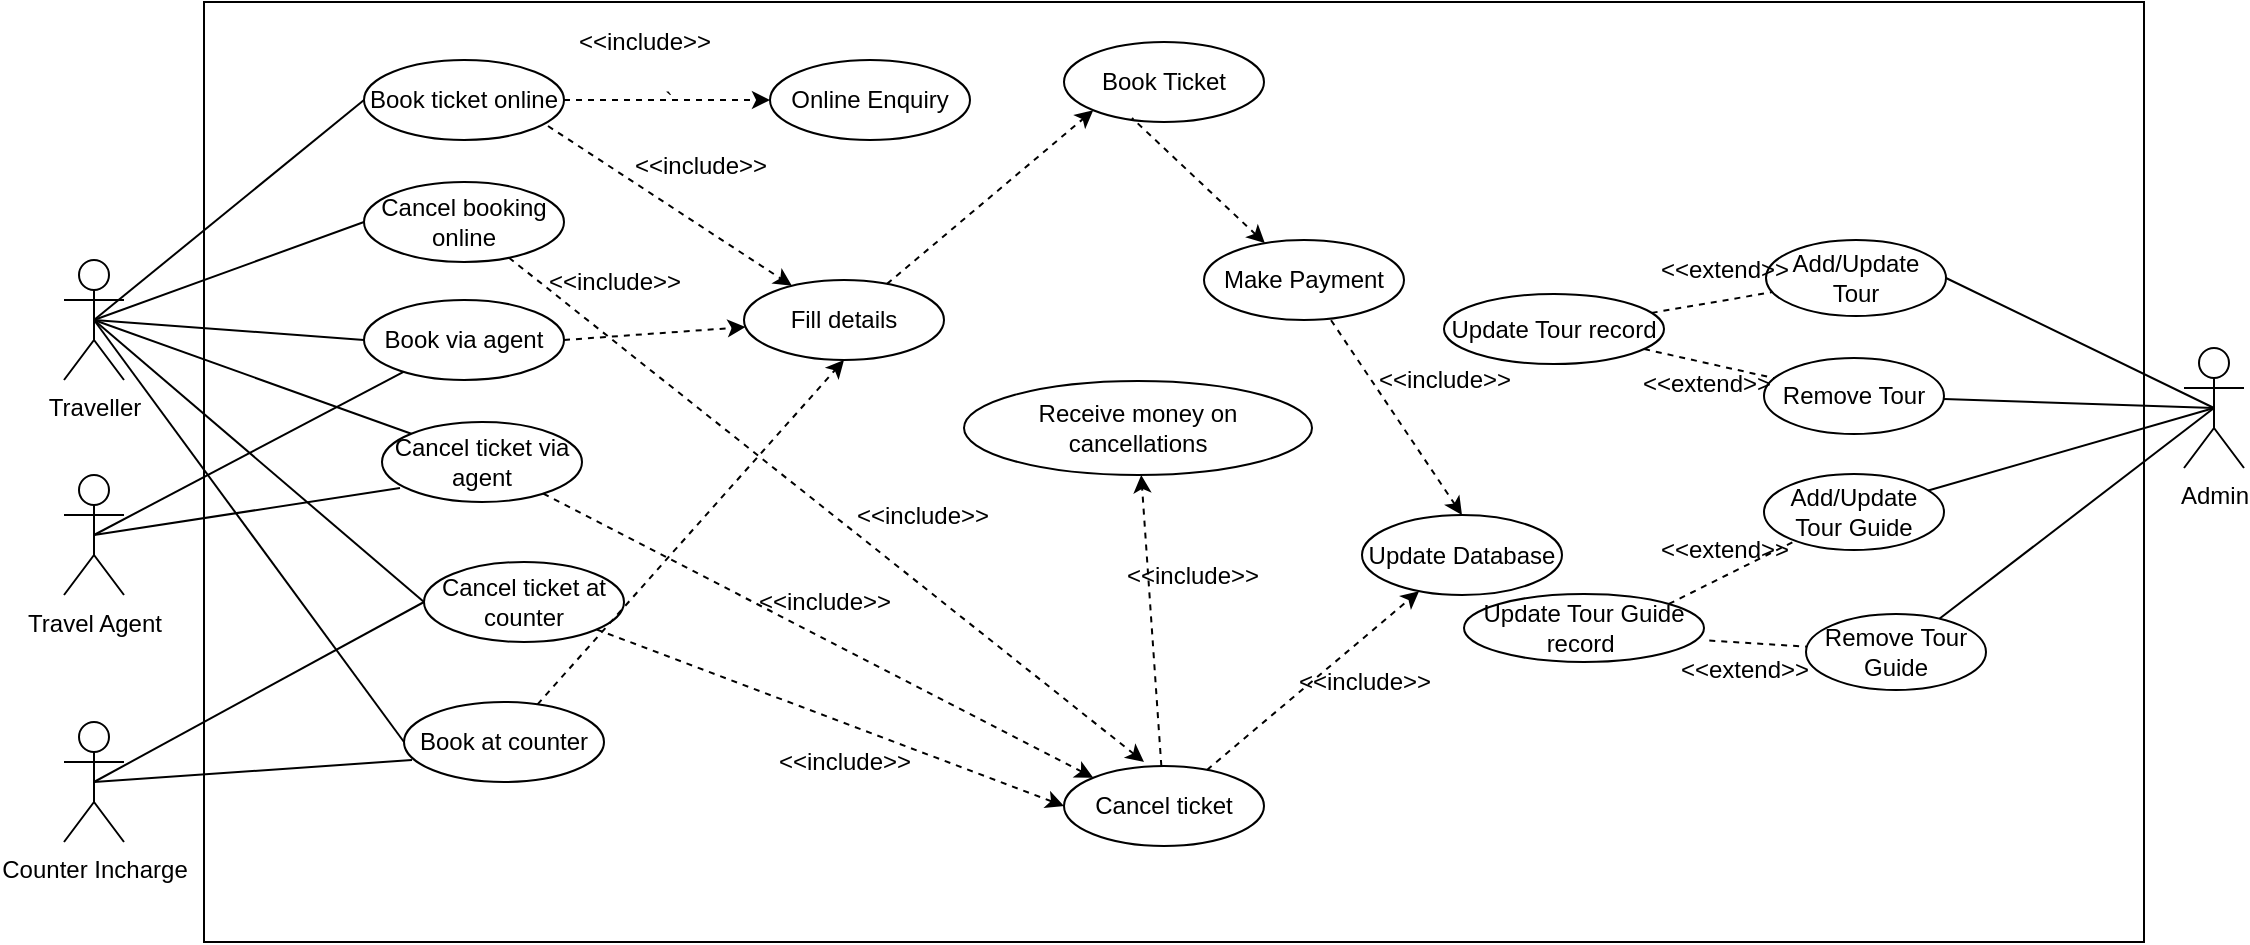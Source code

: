 <mxfile version="15.7.4" type="github">
  <diagram id="tS0CGx92xkzZ_2vOI0jc" name="Page-1">
    <mxGraphModel dx="1437" dy="825" grid="1" gridSize="10" guides="1" tooltips="1" connect="1" arrows="1" fold="1" page="1" pageScale="1" pageWidth="850" pageHeight="1100" math="0" shadow="0">
      <root>
        <mxCell id="0" />
        <mxCell id="1" parent="0" />
        <mxCell id="UIDWpFpECs-vzPdy6dzs-2" value="Cancel booking online" style="ellipse;whiteSpace=wrap;html=1;" vertex="1" parent="1">
          <mxGeometry x="200" y="100" width="100" height="40" as="geometry" />
        </mxCell>
        <mxCell id="UIDWpFpECs-vzPdy6dzs-3" value="Traveller" style="shape=umlActor;verticalLabelPosition=bottom;verticalAlign=top;html=1;outlineConnect=0;" vertex="1" parent="1">
          <mxGeometry x="50" y="139" width="30" height="60" as="geometry" />
        </mxCell>
        <mxCell id="UIDWpFpECs-vzPdy6dzs-4" value="Travel Agent" style="shape=umlActor;verticalLabelPosition=bottom;verticalAlign=top;html=1;outlineConnect=0;" vertex="1" parent="1">
          <mxGeometry x="50" y="246.5" width="30" height="60" as="geometry" />
        </mxCell>
        <mxCell id="UIDWpFpECs-vzPdy6dzs-5" value="Counter Incharge" style="shape=umlActor;verticalLabelPosition=bottom;verticalAlign=top;html=1;outlineConnect=0;" vertex="1" parent="1">
          <mxGeometry x="50" y="370" width="30" height="60" as="geometry" />
        </mxCell>
        <mxCell id="UIDWpFpECs-vzPdy6dzs-6" value="Admin" style="shape=umlActor;verticalLabelPosition=bottom;verticalAlign=top;html=1;outlineConnect=0;" vertex="1" parent="1">
          <mxGeometry x="1110" y="183" width="30" height="60" as="geometry" />
        </mxCell>
        <mxCell id="UIDWpFpECs-vzPdy6dzs-7" value="Book ticket online" style="ellipse;whiteSpace=wrap;html=1;" vertex="1" parent="1">
          <mxGeometry x="200" y="39" width="100" height="40" as="geometry" />
        </mxCell>
        <mxCell id="UIDWpFpECs-vzPdy6dzs-8" value="Book via agent" style="ellipse;whiteSpace=wrap;html=1;" vertex="1" parent="1">
          <mxGeometry x="200" y="159" width="100" height="40" as="geometry" />
        </mxCell>
        <mxCell id="UIDWpFpECs-vzPdy6dzs-9" value="Cancel ticket via agent" style="ellipse;whiteSpace=wrap;html=1;" vertex="1" parent="1">
          <mxGeometry x="209" y="220" width="100" height="40" as="geometry" />
        </mxCell>
        <mxCell id="UIDWpFpECs-vzPdy6dzs-10" value="Cancel ticket at counter" style="ellipse;whiteSpace=wrap;html=1;" vertex="1" parent="1">
          <mxGeometry x="230" y="290" width="100" height="40" as="geometry" />
        </mxCell>
        <mxCell id="UIDWpFpECs-vzPdy6dzs-11" value="Book at counter" style="ellipse;whiteSpace=wrap;html=1;" vertex="1" parent="1">
          <mxGeometry x="220" y="360" width="100" height="40" as="geometry" />
        </mxCell>
        <mxCell id="UIDWpFpECs-vzPdy6dzs-12" value="Online Enquiry" style="ellipse;whiteSpace=wrap;html=1;" vertex="1" parent="1">
          <mxGeometry x="403" y="39" width="100" height="40" as="geometry" />
        </mxCell>
        <mxCell id="UIDWpFpECs-vzPdy6dzs-13" value="Fill details" style="ellipse;whiteSpace=wrap;html=1;" vertex="1" parent="1">
          <mxGeometry x="390" y="149" width="100" height="40" as="geometry" />
        </mxCell>
        <mxCell id="UIDWpFpECs-vzPdy6dzs-14" value="Book Ticket" style="ellipse;whiteSpace=wrap;html=1;" vertex="1" parent="1">
          <mxGeometry x="550" y="30" width="100" height="40" as="geometry" />
        </mxCell>
        <mxCell id="UIDWpFpECs-vzPdy6dzs-15" value="Make Payment" style="ellipse;whiteSpace=wrap;html=1;" vertex="1" parent="1">
          <mxGeometry x="620" y="129" width="100" height="40" as="geometry" />
        </mxCell>
        <mxCell id="UIDWpFpECs-vzPdy6dzs-16" value="Cancel ticket" style="ellipse;whiteSpace=wrap;html=1;" vertex="1" parent="1">
          <mxGeometry x="550" y="392" width="100" height="40" as="geometry" />
        </mxCell>
        <mxCell id="UIDWpFpECs-vzPdy6dzs-17" value="Receive money on cancellations" style="ellipse;whiteSpace=wrap;html=1;" vertex="1" parent="1">
          <mxGeometry x="500" y="199.5" width="174" height="47" as="geometry" />
        </mxCell>
        <mxCell id="UIDWpFpECs-vzPdy6dzs-18" value="" style="endArrow=none;html=1;rounded=0;exitX=0.5;exitY=0.5;exitDx=0;exitDy=0;exitPerimeter=0;entryX=0;entryY=0.5;entryDx=0;entryDy=0;" edge="1" parent="1" source="UIDWpFpECs-vzPdy6dzs-3" target="UIDWpFpECs-vzPdy6dzs-7">
          <mxGeometry width="50" height="50" relative="1" as="geometry">
            <mxPoint x="400" y="250" as="sourcePoint" />
            <mxPoint x="450" y="200" as="targetPoint" />
          </mxGeometry>
        </mxCell>
        <mxCell id="UIDWpFpECs-vzPdy6dzs-19" value="" style="endArrow=none;html=1;rounded=0;entryX=0;entryY=0.5;entryDx=0;entryDy=0;exitX=0.5;exitY=0.5;exitDx=0;exitDy=0;exitPerimeter=0;" edge="1" parent="1" source="UIDWpFpECs-vzPdy6dzs-3" target="UIDWpFpECs-vzPdy6dzs-2">
          <mxGeometry width="50" height="50" relative="1" as="geometry">
            <mxPoint x="160" y="157" as="sourcePoint" />
            <mxPoint x="215" y="76" as="targetPoint" />
          </mxGeometry>
        </mxCell>
        <mxCell id="UIDWpFpECs-vzPdy6dzs-20" value="" style="endArrow=none;html=1;rounded=0;exitX=0.5;exitY=0.5;exitDx=0;exitDy=0;exitPerimeter=0;entryX=0;entryY=0.5;entryDx=0;entryDy=0;" edge="1" parent="1" source="UIDWpFpECs-vzPdy6dzs-3" target="UIDWpFpECs-vzPdy6dzs-8">
          <mxGeometry width="50" height="50" relative="1" as="geometry">
            <mxPoint x="176" y="189" as="sourcePoint" />
            <mxPoint x="231" y="108" as="targetPoint" />
          </mxGeometry>
        </mxCell>
        <mxCell id="UIDWpFpECs-vzPdy6dzs-21" value="" style="endArrow=none;html=1;rounded=0;entryX=0;entryY=0;entryDx=0;entryDy=0;exitX=0.5;exitY=0.5;exitDx=0;exitDy=0;exitPerimeter=0;" edge="1" parent="1" source="UIDWpFpECs-vzPdy6dzs-3" target="UIDWpFpECs-vzPdy6dzs-9">
          <mxGeometry width="50" height="50" relative="1" as="geometry">
            <mxPoint x="150" y="140" as="sourcePoint" />
            <mxPoint x="218" y="165" as="targetPoint" />
          </mxGeometry>
        </mxCell>
        <mxCell id="UIDWpFpECs-vzPdy6dzs-22" value="" style="endArrow=none;html=1;rounded=0;exitX=0.5;exitY=0.5;exitDx=0;exitDy=0;exitPerimeter=0;entryX=0;entryY=0.5;entryDx=0;entryDy=0;" edge="1" parent="1" source="UIDWpFpECs-vzPdy6dzs-3" target="UIDWpFpECs-vzPdy6dzs-10">
          <mxGeometry width="50" height="50" relative="1" as="geometry">
            <mxPoint x="155" y="155" as="sourcePoint" />
            <mxPoint x="210" y="74" as="targetPoint" />
          </mxGeometry>
        </mxCell>
        <mxCell id="UIDWpFpECs-vzPdy6dzs-24" value="" style="endArrow=none;html=1;rounded=0;exitX=0.5;exitY=0.5;exitDx=0;exitDy=0;exitPerimeter=0;entryX=0;entryY=0.5;entryDx=0;entryDy=0;" edge="1" parent="1" source="UIDWpFpECs-vzPdy6dzs-3" target="UIDWpFpECs-vzPdy6dzs-11">
          <mxGeometry width="50" height="50" relative="1" as="geometry">
            <mxPoint x="151" y="270" as="sourcePoint" />
            <mxPoint x="206" y="189" as="targetPoint" />
          </mxGeometry>
        </mxCell>
        <mxCell id="UIDWpFpECs-vzPdy6dzs-27" value="" style="endArrow=none;html=1;rounded=0;exitX=0.5;exitY=0.5;exitDx=0;exitDy=0;exitPerimeter=0;" edge="1" parent="1" source="UIDWpFpECs-vzPdy6dzs-4" target="UIDWpFpECs-vzPdy6dzs-8">
          <mxGeometry width="50" height="50" relative="1" as="geometry">
            <mxPoint x="400" y="250" as="sourcePoint" />
            <mxPoint x="450" y="200" as="targetPoint" />
          </mxGeometry>
        </mxCell>
        <mxCell id="UIDWpFpECs-vzPdy6dzs-28" value="" style="endArrow=none;html=1;rounded=0;entryX=0.09;entryY=0.825;entryDx=0;entryDy=0;entryPerimeter=0;exitX=0.5;exitY=0.5;exitDx=0;exitDy=0;exitPerimeter=0;" edge="1" parent="1" source="UIDWpFpECs-vzPdy6dzs-4" target="UIDWpFpECs-vzPdy6dzs-9">
          <mxGeometry width="50" height="50" relative="1" as="geometry">
            <mxPoint x="73" y="337.94" as="sourcePoint" />
            <mxPoint x="231.913" y="234.002" as="targetPoint" />
          </mxGeometry>
        </mxCell>
        <mxCell id="UIDWpFpECs-vzPdy6dzs-29" value="" style="endArrow=none;html=1;rounded=0;entryX=0;entryY=0.5;entryDx=0;entryDy=0;exitX=0.5;exitY=0.5;exitDx=0;exitDy=0;exitPerimeter=0;" edge="1" parent="1" source="UIDWpFpECs-vzPdy6dzs-5" target="UIDWpFpECs-vzPdy6dzs-10">
          <mxGeometry width="50" height="50" relative="1" as="geometry">
            <mxPoint x="400" y="310" as="sourcePoint" />
            <mxPoint x="450" y="260" as="targetPoint" />
          </mxGeometry>
        </mxCell>
        <mxCell id="UIDWpFpECs-vzPdy6dzs-30" value="" style="endArrow=none;html=1;rounded=0;entryX=0.04;entryY=0.725;entryDx=0;entryDy=0;entryPerimeter=0;exitX=0.5;exitY=0.5;exitDx=0;exitDy=0;exitPerimeter=0;" edge="1" parent="1" source="UIDWpFpECs-vzPdy6dzs-5" target="UIDWpFpECs-vzPdy6dzs-11">
          <mxGeometry width="50" height="50" relative="1" as="geometry">
            <mxPoint x="91" y="461" as="sourcePoint" />
            <mxPoint x="246" y="341" as="targetPoint" />
          </mxGeometry>
        </mxCell>
        <mxCell id="UIDWpFpECs-vzPdy6dzs-33" value="`" style="endArrow=classic;dashed=1;html=1;strokeWidth=1;rounded=0;endFill=1;" edge="1" parent="1" source="UIDWpFpECs-vzPdy6dzs-7" target="UIDWpFpECs-vzPdy6dzs-12">
          <mxGeometry width="50" height="50" relative="1" as="geometry">
            <mxPoint x="400" y="250" as="sourcePoint" />
            <mxPoint x="450" y="200" as="targetPoint" />
          </mxGeometry>
        </mxCell>
        <mxCell id="UIDWpFpECs-vzPdy6dzs-34" value="" style="endArrow=classic;dashed=1;html=1;strokeWidth=1;rounded=0;endFill=1;" edge="1" parent="1" source="UIDWpFpECs-vzPdy6dzs-2">
          <mxGeometry width="50" height="50" relative="1" as="geometry">
            <mxPoint x="300" y="95" as="sourcePoint" />
            <mxPoint x="590" y="390" as="targetPoint" />
          </mxGeometry>
        </mxCell>
        <mxCell id="UIDWpFpECs-vzPdy6dzs-35" value="" style="endArrow=classic;dashed=1;html=1;strokeWidth=1;rounded=0;exitX=0.92;exitY=0.825;exitDx=0;exitDy=0;exitPerimeter=0;endFill=1;" edge="1" parent="1" source="UIDWpFpECs-vzPdy6dzs-7" target="UIDWpFpECs-vzPdy6dzs-13">
          <mxGeometry width="50" height="50" relative="1" as="geometry">
            <mxPoint x="297" y="128" as="sourcePoint" />
            <mxPoint x="400" y="128" as="targetPoint" />
          </mxGeometry>
        </mxCell>
        <mxCell id="UIDWpFpECs-vzPdy6dzs-36" value="" style="endArrow=classic;dashed=1;html=1;strokeWidth=1;rounded=0;exitX=1;exitY=0.5;exitDx=0;exitDy=0;endFill=1;" edge="1" parent="1" source="UIDWpFpECs-vzPdy6dzs-8" target="UIDWpFpECs-vzPdy6dzs-13">
          <mxGeometry width="50" height="50" relative="1" as="geometry">
            <mxPoint x="340" y="180" as="sourcePoint" />
            <mxPoint x="443" y="180" as="targetPoint" />
          </mxGeometry>
        </mxCell>
        <mxCell id="UIDWpFpECs-vzPdy6dzs-37" value="" style="endArrow=classic;dashed=1;html=1;strokeWidth=1;rounded=0;entryX=0;entryY=0;entryDx=0;entryDy=0;endFill=1;" edge="1" parent="1" source="UIDWpFpECs-vzPdy6dzs-9" target="UIDWpFpECs-vzPdy6dzs-16">
          <mxGeometry width="50" height="50" relative="1" as="geometry">
            <mxPoint x="334" y="222" as="sourcePoint" />
            <mxPoint x="437" y="222" as="targetPoint" />
          </mxGeometry>
        </mxCell>
        <mxCell id="UIDWpFpECs-vzPdy6dzs-39" value="" style="endArrow=classic;dashed=1;html=1;strokeWidth=1;rounded=0;entryX=0;entryY=0.5;entryDx=0;entryDy=0;endFill=1;" edge="1" parent="1" source="UIDWpFpECs-vzPdy6dzs-10" target="UIDWpFpECs-vzPdy6dzs-16">
          <mxGeometry width="50" height="50" relative="1" as="geometry">
            <mxPoint x="272.0" y="281.002" as="sourcePoint" />
            <mxPoint x="546.965" y="423.068" as="targetPoint" />
          </mxGeometry>
        </mxCell>
        <mxCell id="UIDWpFpECs-vzPdy6dzs-40" value="" style="endArrow=classic;dashed=1;html=1;strokeWidth=1;rounded=0;entryX=0.5;entryY=1;entryDx=0;entryDy=0;endFill=1;" edge="1" parent="1" source="UIDWpFpECs-vzPdy6dzs-11" target="UIDWpFpECs-vzPdy6dzs-13">
          <mxGeometry width="50" height="50" relative="1" as="geometry">
            <mxPoint x="238.003" y="205.002" as="sourcePoint" />
            <mxPoint x="555.51" y="457.14" as="targetPoint" />
          </mxGeometry>
        </mxCell>
        <mxCell id="UIDWpFpECs-vzPdy6dzs-41" value="" style="endArrow=classic;dashed=1;html=1;strokeWidth=1;rounded=0;entryX=0;entryY=1;entryDx=0;entryDy=0;endFill=1;" edge="1" parent="1" source="UIDWpFpECs-vzPdy6dzs-13" target="UIDWpFpECs-vzPdy6dzs-14">
          <mxGeometry width="50" height="50" relative="1" as="geometry">
            <mxPoint x="526" y="165" as="sourcePoint" />
            <mxPoint x="632.207" y="216.564" as="targetPoint" />
          </mxGeometry>
        </mxCell>
        <mxCell id="UIDWpFpECs-vzPdy6dzs-42" value="" style="endArrow=none;dashed=1;html=1;strokeWidth=1;rounded=0;entryX=0.34;entryY=0.95;entryDx=0;entryDy=0;entryPerimeter=0;startArrow=classic;startFill=1;" edge="1" parent="1" source="UIDWpFpECs-vzPdy6dzs-15" target="UIDWpFpECs-vzPdy6dzs-14">
          <mxGeometry width="50" height="50" relative="1" as="geometry">
            <mxPoint x="638" y="140" as="sourcePoint" />
            <mxPoint x="628.385" y="126.002" as="targetPoint" />
          </mxGeometry>
        </mxCell>
        <mxCell id="UIDWpFpECs-vzPdy6dzs-45" value="Update Database" style="ellipse;whiteSpace=wrap;html=1;" vertex="1" parent="1">
          <mxGeometry x="699" y="266.5" width="100" height="40" as="geometry" />
        </mxCell>
        <mxCell id="UIDWpFpECs-vzPdy6dzs-46" value="" style="endArrow=none;dashed=1;html=1;strokeWidth=1;rounded=0;exitX=0.5;exitY=0;exitDx=0;exitDy=0;startArrow=classic;startFill=1;" edge="1" parent="1" source="UIDWpFpECs-vzPdy6dzs-45" target="UIDWpFpECs-vzPdy6dzs-15">
          <mxGeometry width="50" height="50" relative="1" as="geometry">
            <mxPoint x="637.581" y="206.928" as="sourcePoint" />
            <mxPoint x="563" y="144" as="targetPoint" />
          </mxGeometry>
        </mxCell>
        <mxCell id="UIDWpFpECs-vzPdy6dzs-48" value="" style="endArrow=classic;dashed=1;html=1;strokeWidth=1;rounded=0;endFill=1;" edge="1" parent="1" source="UIDWpFpECs-vzPdy6dzs-16" target="UIDWpFpECs-vzPdy6dzs-45">
          <mxGeometry width="50" height="50" relative="1" as="geometry">
            <mxPoint x="680" y="380" as="sourcePoint" />
            <mxPoint x="730" y="330" as="targetPoint" />
          </mxGeometry>
        </mxCell>
        <mxCell id="UIDWpFpECs-vzPdy6dzs-49" value="" style="endArrow=classic;dashed=1;html=1;strokeWidth=1;rounded=0;endFill=1;" edge="1" parent="1" source="UIDWpFpECs-vzPdy6dzs-16" target="UIDWpFpECs-vzPdy6dzs-17">
          <mxGeometry width="50" height="50" relative="1" as="geometry">
            <mxPoint x="562.999" y="362.36" as="sourcePoint" />
            <mxPoint x="647.591" y="295.998" as="targetPoint" />
          </mxGeometry>
        </mxCell>
        <mxCell id="UIDWpFpECs-vzPdy6dzs-50" value="&amp;lt;&amp;lt;include&amp;gt;&amp;gt;" style="text;html=1;align=center;verticalAlign=middle;resizable=0;points=[];autosize=1;strokeColor=none;fillColor=none;" vertex="1" parent="1">
          <mxGeometry x="300" y="20" width="80" height="20" as="geometry" />
        </mxCell>
        <mxCell id="UIDWpFpECs-vzPdy6dzs-51" value="&amp;lt;&amp;lt;include&amp;gt;&amp;gt;" style="text;html=1;align=center;verticalAlign=middle;resizable=0;points=[];autosize=1;strokeColor=none;fillColor=none;" vertex="1" parent="1">
          <mxGeometry x="328" y="82" width="80" height="20" as="geometry" />
        </mxCell>
        <mxCell id="UIDWpFpECs-vzPdy6dzs-52" value="&amp;lt;&amp;lt;include&amp;gt;&amp;gt;" style="text;html=1;align=center;verticalAlign=middle;resizable=0;points=[];autosize=1;strokeColor=none;fillColor=none;" vertex="1" parent="1">
          <mxGeometry x="285" y="140" width="80" height="20" as="geometry" />
        </mxCell>
        <mxCell id="UIDWpFpECs-vzPdy6dzs-53" value="&amp;lt;&amp;lt;include&amp;gt;&amp;gt;" style="text;html=1;align=center;verticalAlign=middle;resizable=0;points=[];autosize=1;strokeColor=none;fillColor=none;" vertex="1" parent="1">
          <mxGeometry x="390" y="300" width="80" height="20" as="geometry" />
        </mxCell>
        <mxCell id="UIDWpFpECs-vzPdy6dzs-54" value="&amp;lt;&amp;lt;include&amp;gt;&amp;gt;" style="text;html=1;align=center;verticalAlign=middle;resizable=0;points=[];autosize=1;strokeColor=none;fillColor=none;" vertex="1" parent="1">
          <mxGeometry x="400" y="380" width="80" height="20" as="geometry" />
        </mxCell>
        <mxCell id="UIDWpFpECs-vzPdy6dzs-55" value="&amp;lt;&amp;lt;include&amp;gt;&amp;gt;" style="text;html=1;align=center;verticalAlign=middle;resizable=0;points=[];autosize=1;strokeColor=none;fillColor=none;" vertex="1" parent="1">
          <mxGeometry x="439" y="257" width="80" height="20" as="geometry" />
        </mxCell>
        <mxCell id="UIDWpFpECs-vzPdy6dzs-56" value="&amp;lt;&amp;lt;include&amp;gt;&amp;gt;" style="text;html=1;align=center;verticalAlign=middle;resizable=0;points=[];autosize=1;strokeColor=none;fillColor=none;" vertex="1" parent="1">
          <mxGeometry x="574" y="286.5" width="80" height="20" as="geometry" />
        </mxCell>
        <mxCell id="UIDWpFpECs-vzPdy6dzs-57" value="&amp;lt;&amp;lt;include&amp;gt;&amp;gt;" style="text;html=1;align=center;verticalAlign=middle;resizable=0;points=[];autosize=1;strokeColor=none;fillColor=none;" vertex="1" parent="1">
          <mxGeometry x="700" y="189" width="80" height="20" as="geometry" />
        </mxCell>
        <mxCell id="UIDWpFpECs-vzPdy6dzs-58" value="&amp;lt;&amp;lt;include&amp;gt;&amp;gt;" style="text;html=1;align=center;verticalAlign=middle;resizable=0;points=[];autosize=1;strokeColor=none;fillColor=none;" vertex="1" parent="1">
          <mxGeometry x="660" y="340" width="80" height="20" as="geometry" />
        </mxCell>
        <mxCell id="UIDWpFpECs-vzPdy6dzs-61" value="Add/Update Tour" style="ellipse;whiteSpace=wrap;html=1;" vertex="1" parent="1">
          <mxGeometry x="901" y="129" width="90" height="38" as="geometry" />
        </mxCell>
        <mxCell id="UIDWpFpECs-vzPdy6dzs-62" value="Remove Tour" style="ellipse;whiteSpace=wrap;html=1;" vertex="1" parent="1">
          <mxGeometry x="900" y="188" width="90" height="38" as="geometry" />
        </mxCell>
        <mxCell id="UIDWpFpECs-vzPdy6dzs-63" value="Add/Update Tour Guide" style="ellipse;whiteSpace=wrap;html=1;" vertex="1" parent="1">
          <mxGeometry x="900" y="246" width="90" height="38" as="geometry" />
        </mxCell>
        <mxCell id="UIDWpFpECs-vzPdy6dzs-65" value="Remove Tour Guide" style="ellipse;whiteSpace=wrap;html=1;" vertex="1" parent="1">
          <mxGeometry x="921" y="316" width="90" height="38" as="geometry" />
        </mxCell>
        <mxCell id="UIDWpFpECs-vzPdy6dzs-66" value="Update Tour record" style="ellipse;whiteSpace=wrap;html=1;" vertex="1" parent="1">
          <mxGeometry x="740" y="156" width="110" height="35" as="geometry" />
        </mxCell>
        <mxCell id="UIDWpFpECs-vzPdy6dzs-67" value="Update Tour Guide record&amp;nbsp;" style="ellipse;whiteSpace=wrap;html=1;" vertex="1" parent="1">
          <mxGeometry x="750" y="306" width="120" height="34" as="geometry" />
        </mxCell>
        <mxCell id="UIDWpFpECs-vzPdy6dzs-68" value="" style="endArrow=none;html=1;strokeWidth=1;rounded=0;exitX=1;exitY=0.5;exitDx=0;exitDy=0;entryX=0.5;entryY=0.5;entryDx=0;entryDy=0;entryPerimeter=0;" edge="1" parent="1" source="UIDWpFpECs-vzPdy6dzs-61" target="UIDWpFpECs-vzPdy6dzs-6">
          <mxGeometry width="50" height="50" relative="1" as="geometry">
            <mxPoint x="1051" y="344" as="sourcePoint" />
            <mxPoint x="1101" y="294" as="targetPoint" />
          </mxGeometry>
        </mxCell>
        <mxCell id="UIDWpFpECs-vzPdy6dzs-71" value="" style="endArrow=none;html=1;strokeWidth=1;rounded=0;entryX=0.5;entryY=0.5;entryDx=0;entryDy=0;entryPerimeter=0;" edge="1" parent="1" source="UIDWpFpECs-vzPdy6dzs-62" target="UIDWpFpECs-vzPdy6dzs-6">
          <mxGeometry width="50" height="50" relative="1" as="geometry">
            <mxPoint x="999" y="193" as="sourcePoint" />
            <mxPoint x="1093" y="228" as="targetPoint" />
          </mxGeometry>
        </mxCell>
        <mxCell id="UIDWpFpECs-vzPdy6dzs-72" value="" style="endArrow=none;html=1;strokeWidth=1;rounded=0;entryX=0.5;entryY=0.5;entryDx=0;entryDy=0;entryPerimeter=0;" edge="1" parent="1" source="UIDWpFpECs-vzPdy6dzs-63" target="UIDWpFpECs-vzPdy6dzs-6">
          <mxGeometry width="50" height="50" relative="1" as="geometry">
            <mxPoint x="1023" y="234" as="sourcePoint" />
            <mxPoint x="1117" y="269" as="targetPoint" />
          </mxGeometry>
        </mxCell>
        <mxCell id="UIDWpFpECs-vzPdy6dzs-73" value="" style="endArrow=none;html=1;strokeWidth=1;rounded=0;entryX=0.5;entryY=0.5;entryDx=0;entryDy=0;entryPerimeter=0;" edge="1" parent="1" source="UIDWpFpECs-vzPdy6dzs-65" target="UIDWpFpECs-vzPdy6dzs-6">
          <mxGeometry width="50" height="50" relative="1" as="geometry">
            <mxPoint x="1021" y="282" as="sourcePoint" />
            <mxPoint x="1115" y="317" as="targetPoint" />
          </mxGeometry>
        </mxCell>
        <mxCell id="UIDWpFpECs-vzPdy6dzs-74" value="" style="endArrow=none;dashed=1;html=1;strokeWidth=1;rounded=0;" edge="1" parent="1" source="UIDWpFpECs-vzPdy6dzs-66" target="UIDWpFpECs-vzPdy6dzs-61">
          <mxGeometry width="50" height="50" relative="1" as="geometry">
            <mxPoint x="817.004" y="223.852" as="sourcePoint" />
            <mxPoint x="915.31" y="207" as="targetPoint" />
          </mxGeometry>
        </mxCell>
        <mxCell id="UIDWpFpECs-vzPdy6dzs-75" value="" style="endArrow=none;dashed=1;html=1;strokeWidth=1;rounded=0;exitX=1;exitY=0;exitDx=0;exitDy=0;" edge="1" parent="1" source="UIDWpFpECs-vzPdy6dzs-67" target="UIDWpFpECs-vzPdy6dzs-63">
          <mxGeometry width="50" height="50" relative="1" as="geometry">
            <mxPoint x="872.996" y="290.838" as="sourcePoint" />
            <mxPoint x="913.695" y="281.998" as="targetPoint" />
          </mxGeometry>
        </mxCell>
        <mxCell id="UIDWpFpECs-vzPdy6dzs-76" value="" style="endArrow=none;dashed=1;html=1;strokeWidth=1;rounded=0;exitX=1.022;exitY=0.684;exitDx=0;exitDy=0;exitPerimeter=0;" edge="1" parent="1" source="UIDWpFpECs-vzPdy6dzs-67" target="UIDWpFpECs-vzPdy6dzs-65">
          <mxGeometry width="50" height="50" relative="1" as="geometry">
            <mxPoint x="887.996" y="385.838" as="sourcePoint" />
            <mxPoint x="928.695" y="376.998" as="targetPoint" />
          </mxGeometry>
        </mxCell>
        <mxCell id="UIDWpFpECs-vzPdy6dzs-78" value="" style="endArrow=none;dashed=1;html=1;strokeWidth=1;rounded=0;" edge="1" parent="1" source="UIDWpFpECs-vzPdy6dzs-66" target="UIDWpFpECs-vzPdy6dzs-62">
          <mxGeometry width="50" height="50" relative="1" as="geometry">
            <mxPoint x="866.996" y="231.838" as="sourcePoint" />
            <mxPoint x="907.695" y="222.998" as="targetPoint" />
          </mxGeometry>
        </mxCell>
        <mxCell id="UIDWpFpECs-vzPdy6dzs-79" value="&amp;lt;&amp;lt;extend&amp;gt;&amp;gt;" style="text;html=1;align=center;verticalAlign=middle;resizable=0;points=[];autosize=1;strokeColor=none;fillColor=none;" vertex="1" parent="1">
          <mxGeometry x="840" y="134" width="80" height="20" as="geometry" />
        </mxCell>
        <mxCell id="UIDWpFpECs-vzPdy6dzs-80" value="&amp;lt;&amp;lt;extend&amp;gt;&amp;gt;" style="text;html=1;align=center;verticalAlign=middle;resizable=0;points=[];autosize=1;strokeColor=none;fillColor=none;" vertex="1" parent="1">
          <mxGeometry x="831" y="191" width="80" height="20" as="geometry" />
        </mxCell>
        <mxCell id="UIDWpFpECs-vzPdy6dzs-81" value="&amp;lt;&amp;lt;extend&amp;gt;&amp;gt;" style="text;html=1;align=center;verticalAlign=middle;resizable=0;points=[];autosize=1;strokeColor=none;fillColor=none;" vertex="1" parent="1">
          <mxGeometry x="840" y="274" width="80" height="20" as="geometry" />
        </mxCell>
        <mxCell id="UIDWpFpECs-vzPdy6dzs-82" value="&amp;lt;&amp;lt;extend&amp;gt;&amp;gt;" style="text;html=1;align=center;verticalAlign=middle;resizable=0;points=[];autosize=1;strokeColor=none;fillColor=none;" vertex="1" parent="1">
          <mxGeometry x="850" y="334" width="80" height="20" as="geometry" />
        </mxCell>
        <mxCell id="UIDWpFpECs-vzPdy6dzs-86" value="" style="rounded=0;whiteSpace=wrap;html=1;strokeWidth=1;fillColor=none;" vertex="1" parent="1">
          <mxGeometry x="120" y="10" width="970" height="470" as="geometry" />
        </mxCell>
      </root>
    </mxGraphModel>
  </diagram>
</mxfile>
